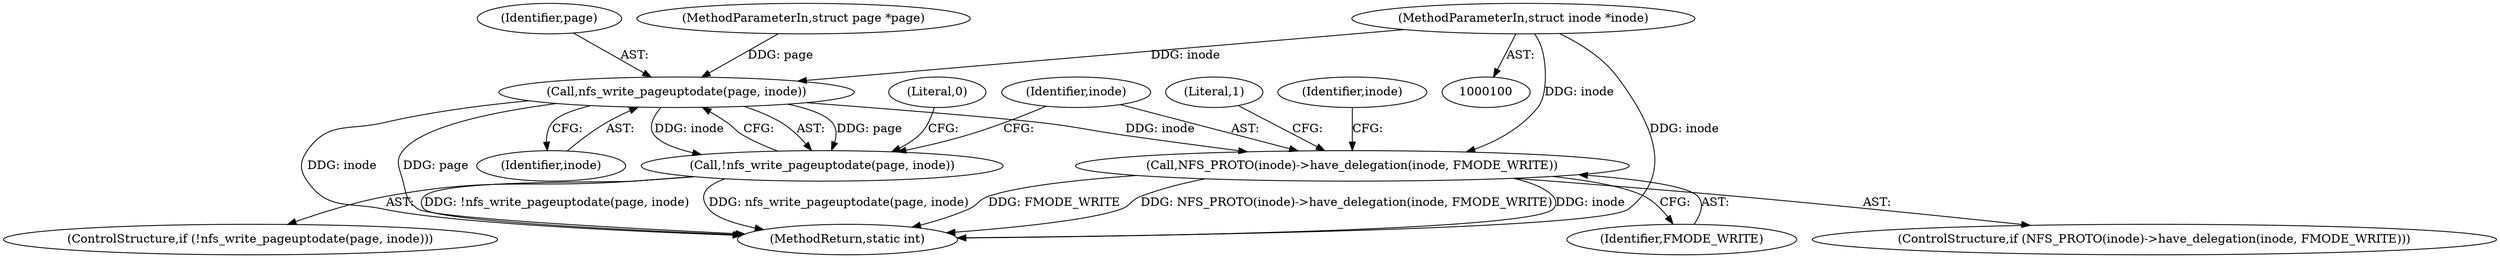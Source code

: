 digraph "0_linux_263b4509ec4d47e0da3e753f85a39ea12d1eff24@pointer" {
"1000103" [label="(MethodParameterIn,struct inode *inode)"];
"1000115" [label="(Call,nfs_write_pageuptodate(page, inode))"];
"1000114" [label="(Call,!nfs_write_pageuptodate(page, inode))"];
"1000121" [label="(Call,NFS_PROTO(inode)->have_delegation(inode, FMODE_WRITE))"];
"1000116" [label="(Identifier,page)"];
"1000120" [label="(ControlStructure,if (NFS_PROTO(inode)->have_delegation(inode, FMODE_WRITE)))"];
"1000123" [label="(Identifier,FMODE_WRITE)"];
"1000119" [label="(Literal,0)"];
"1000130" [label="(Identifier,inode)"];
"1000122" [label="(Identifier,inode)"];
"1000115" [label="(Call,nfs_write_pageuptodate(page, inode))"];
"1000102" [label="(MethodParameterIn,struct page *page)"];
"1000114" [label="(Call,!nfs_write_pageuptodate(page, inode))"];
"1000125" [label="(Literal,1)"];
"1000160" [label="(MethodReturn,static int)"];
"1000113" [label="(ControlStructure,if (!nfs_write_pageuptodate(page, inode)))"];
"1000121" [label="(Call,NFS_PROTO(inode)->have_delegation(inode, FMODE_WRITE))"];
"1000103" [label="(MethodParameterIn,struct inode *inode)"];
"1000117" [label="(Identifier,inode)"];
"1000103" -> "1000100"  [label="AST: "];
"1000103" -> "1000160"  [label="DDG: inode"];
"1000103" -> "1000115"  [label="DDG: inode"];
"1000103" -> "1000121"  [label="DDG: inode"];
"1000115" -> "1000114"  [label="AST: "];
"1000115" -> "1000117"  [label="CFG: "];
"1000116" -> "1000115"  [label="AST: "];
"1000117" -> "1000115"  [label="AST: "];
"1000114" -> "1000115"  [label="CFG: "];
"1000115" -> "1000160"  [label="DDG: inode"];
"1000115" -> "1000160"  [label="DDG: page"];
"1000115" -> "1000114"  [label="DDG: page"];
"1000115" -> "1000114"  [label="DDG: inode"];
"1000102" -> "1000115"  [label="DDG: page"];
"1000115" -> "1000121"  [label="DDG: inode"];
"1000114" -> "1000113"  [label="AST: "];
"1000119" -> "1000114"  [label="CFG: "];
"1000122" -> "1000114"  [label="CFG: "];
"1000114" -> "1000160"  [label="DDG: !nfs_write_pageuptodate(page, inode)"];
"1000114" -> "1000160"  [label="DDG: nfs_write_pageuptodate(page, inode)"];
"1000121" -> "1000120"  [label="AST: "];
"1000121" -> "1000123"  [label="CFG: "];
"1000122" -> "1000121"  [label="AST: "];
"1000123" -> "1000121"  [label="AST: "];
"1000125" -> "1000121"  [label="CFG: "];
"1000130" -> "1000121"  [label="CFG: "];
"1000121" -> "1000160"  [label="DDG: FMODE_WRITE"];
"1000121" -> "1000160"  [label="DDG: NFS_PROTO(inode)->have_delegation(inode, FMODE_WRITE)"];
"1000121" -> "1000160"  [label="DDG: inode"];
}

